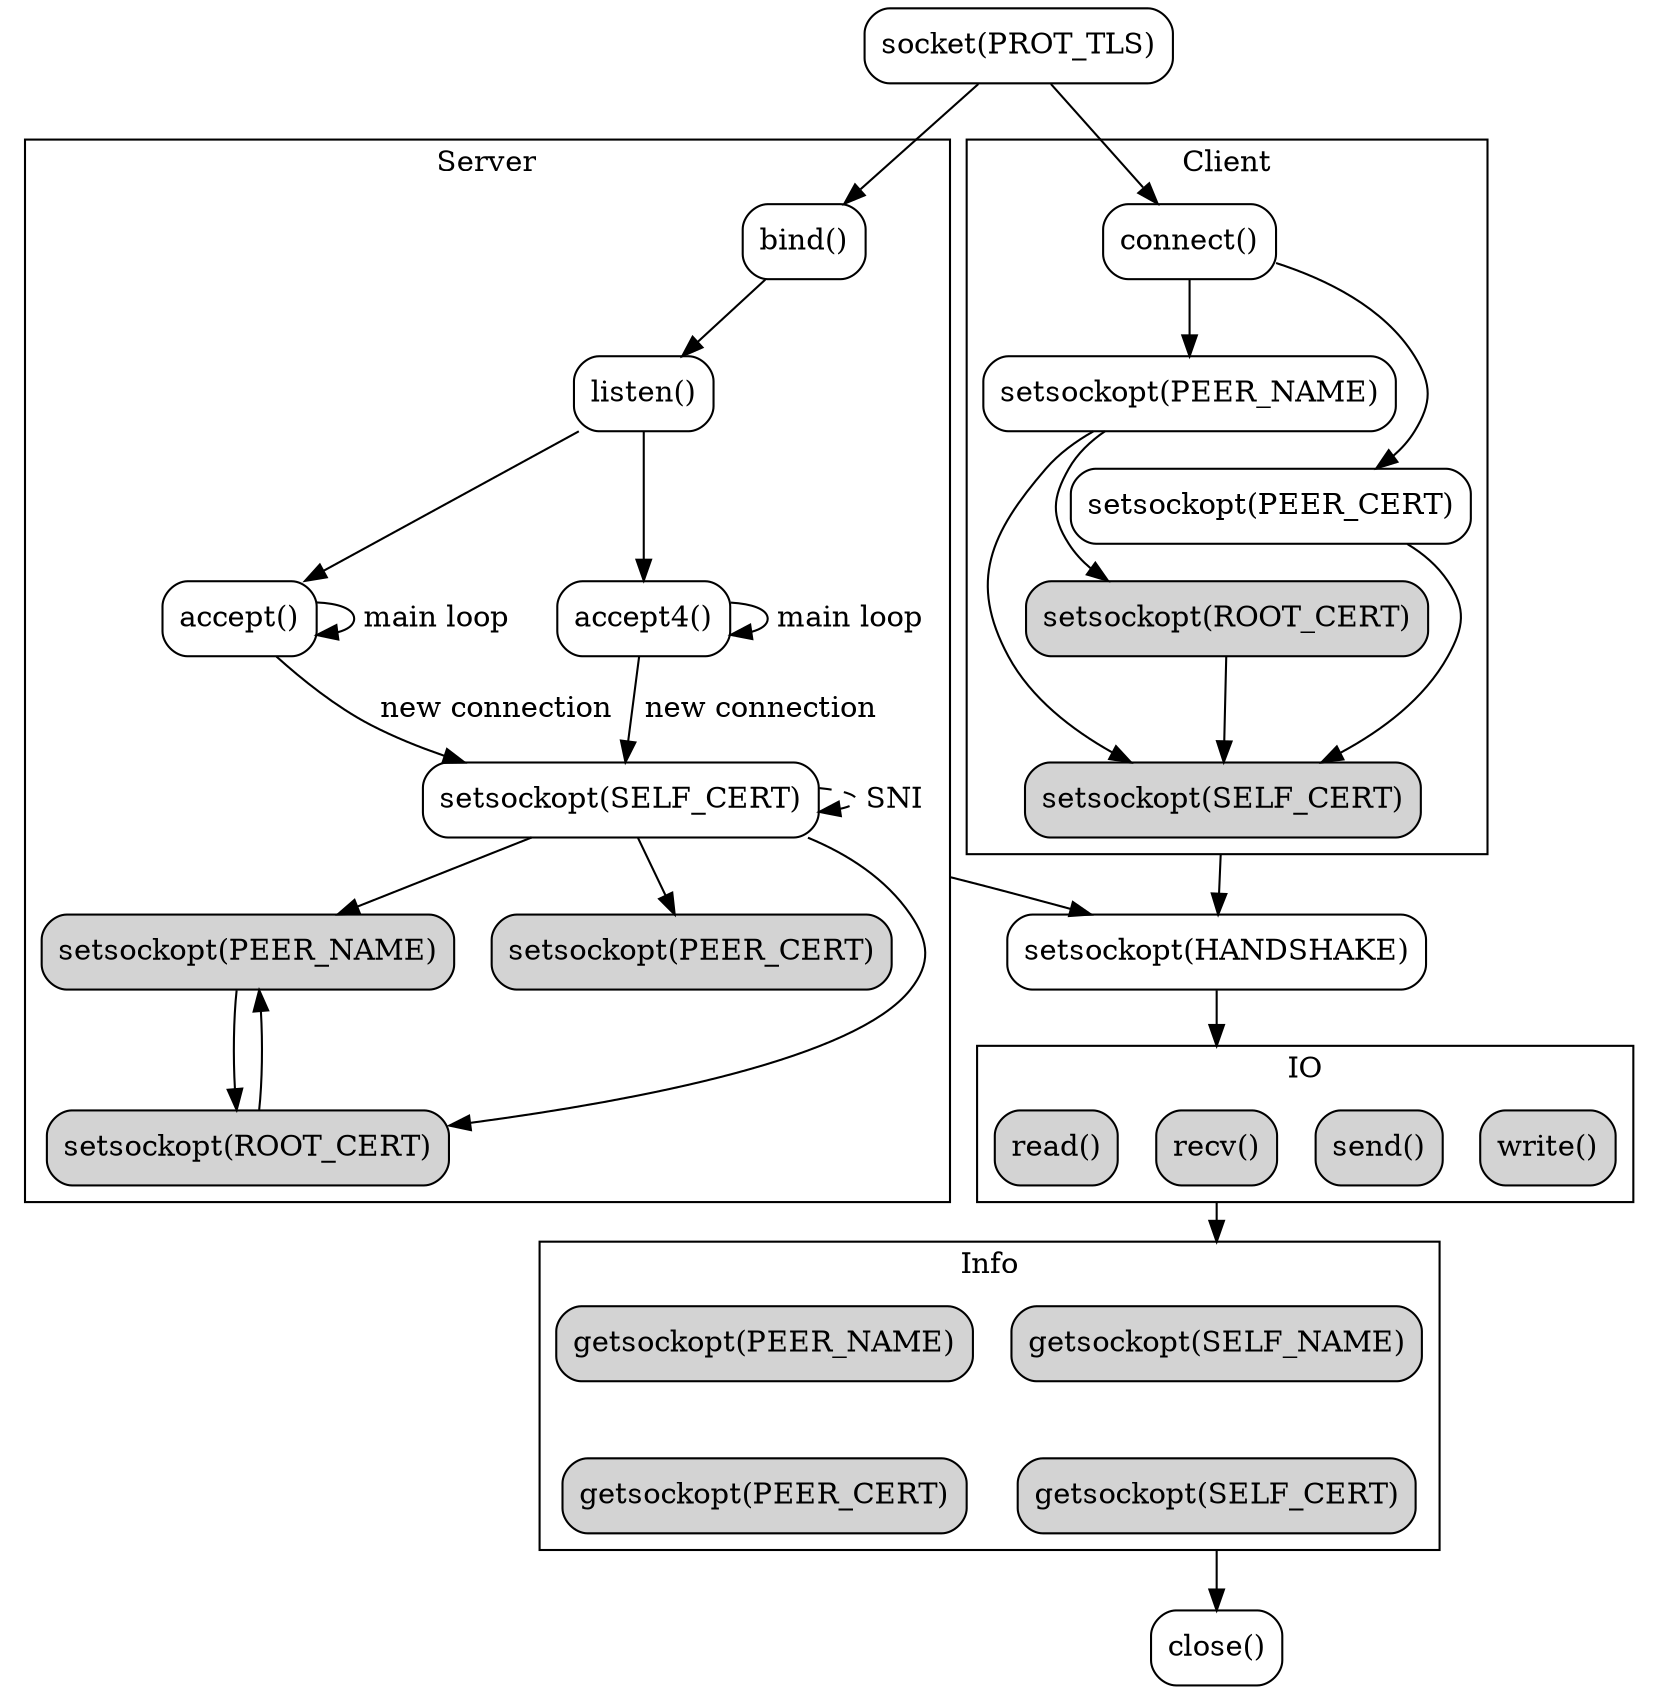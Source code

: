 digraph Workflow {
  compound=true;
  node [style=rounded, shape=box];

  subgraph cluster_info {
    node [style="rounded,filled", shape=box];
    edge [style=invis];
    label=Info;

    "getsockopt(SELF_NAME)" -> "getsockopt(SELF_CERT)";
    "getsockopt(PEER_NAME)" -> "getsockopt(PEER_CERT)";
  }

  subgraph cluster_io {
    node [style="rounded,filled", shape=box];
    label=IO;

    "write()";
    "send()";
    "recv()";
    "read()";
  }

  subgraph cluster_srv {
    label=Server;

    srv_self_cert [label="setsockopt(SELF_CERT)"];
    srv_peer_name [label="setsockopt(PEER_NAME)",style="rounded,filled"];
    srv_peer_cert [label="setsockopt(PEER_CERT)",style="rounded,filled"];
    srv_root_cert [label="setsockopt(ROOT_CERT)",style="rounded,filled"];

    "bind()" -> "listen()";

    "listen()" -> "accept()";
    "accept()" -> "accept()" [label=" main loop "];
    "accept()" -> srv_self_cert [label=" new connection "];

    "listen()" -> "accept4()";
    "accept4()" -> "accept4()" [label=" main loop "];
    "accept4()" -> srv_self_cert [label=" new connection "];

    srv_self_cert -> srv_self_cert [label=" SNI ", style=dashed];

    srv_self_cert -> srv_peer_name;
    srv_self_cert -> srv_peer_cert;
    srv_self_cert -> srv_root_cert;

    srv_peer_name -> srv_root_cert;
    srv_root_cert -> srv_peer_name;
  }

  subgraph cluster_clt {
    label=Client;

    clt_peer_name [label="setsockopt(PEER_NAME)"];
    clt_peer_cert [label="setsockopt(PEER_CERT)"];
    clt_self_cert [label="setsockopt(SELF_CERT)",style="rounded,filled"];
    clt_root_cert [label="setsockopt(ROOT_CERT)",style="rounded,filled"];

    "connect()" -> clt_peer_cert;
    clt_peer_cert -> clt_self_cert;

    "connect()" -> clt_peer_name;
    clt_peer_name -> clt_root_cert;
    clt_peer_name -> clt_self_cert;
    clt_root_cert -> clt_self_cert;
  }

  "socket(PROT_TLS)" -> "bind()";
  "socket(PROT_TLS)" -> "connect()";

  srv_self_cert -> "setsockopt(HANDSHAKE)" [ltail=cluster_srv];
  clt_self_cert -> "setsockopt(HANDSHAKE)" [ltail=cluster_clt];


  "setsockopt(HANDSHAKE)" -> "recv()" [lhead=cluster_io];

  "recv()" -> "getsockopt(SELF_NAME)" [ltail=cluster_io,lhead=cluster_info];

  "getsockopt(SELF_CERT)" -> "close()" [ltail=cluster_info];
}